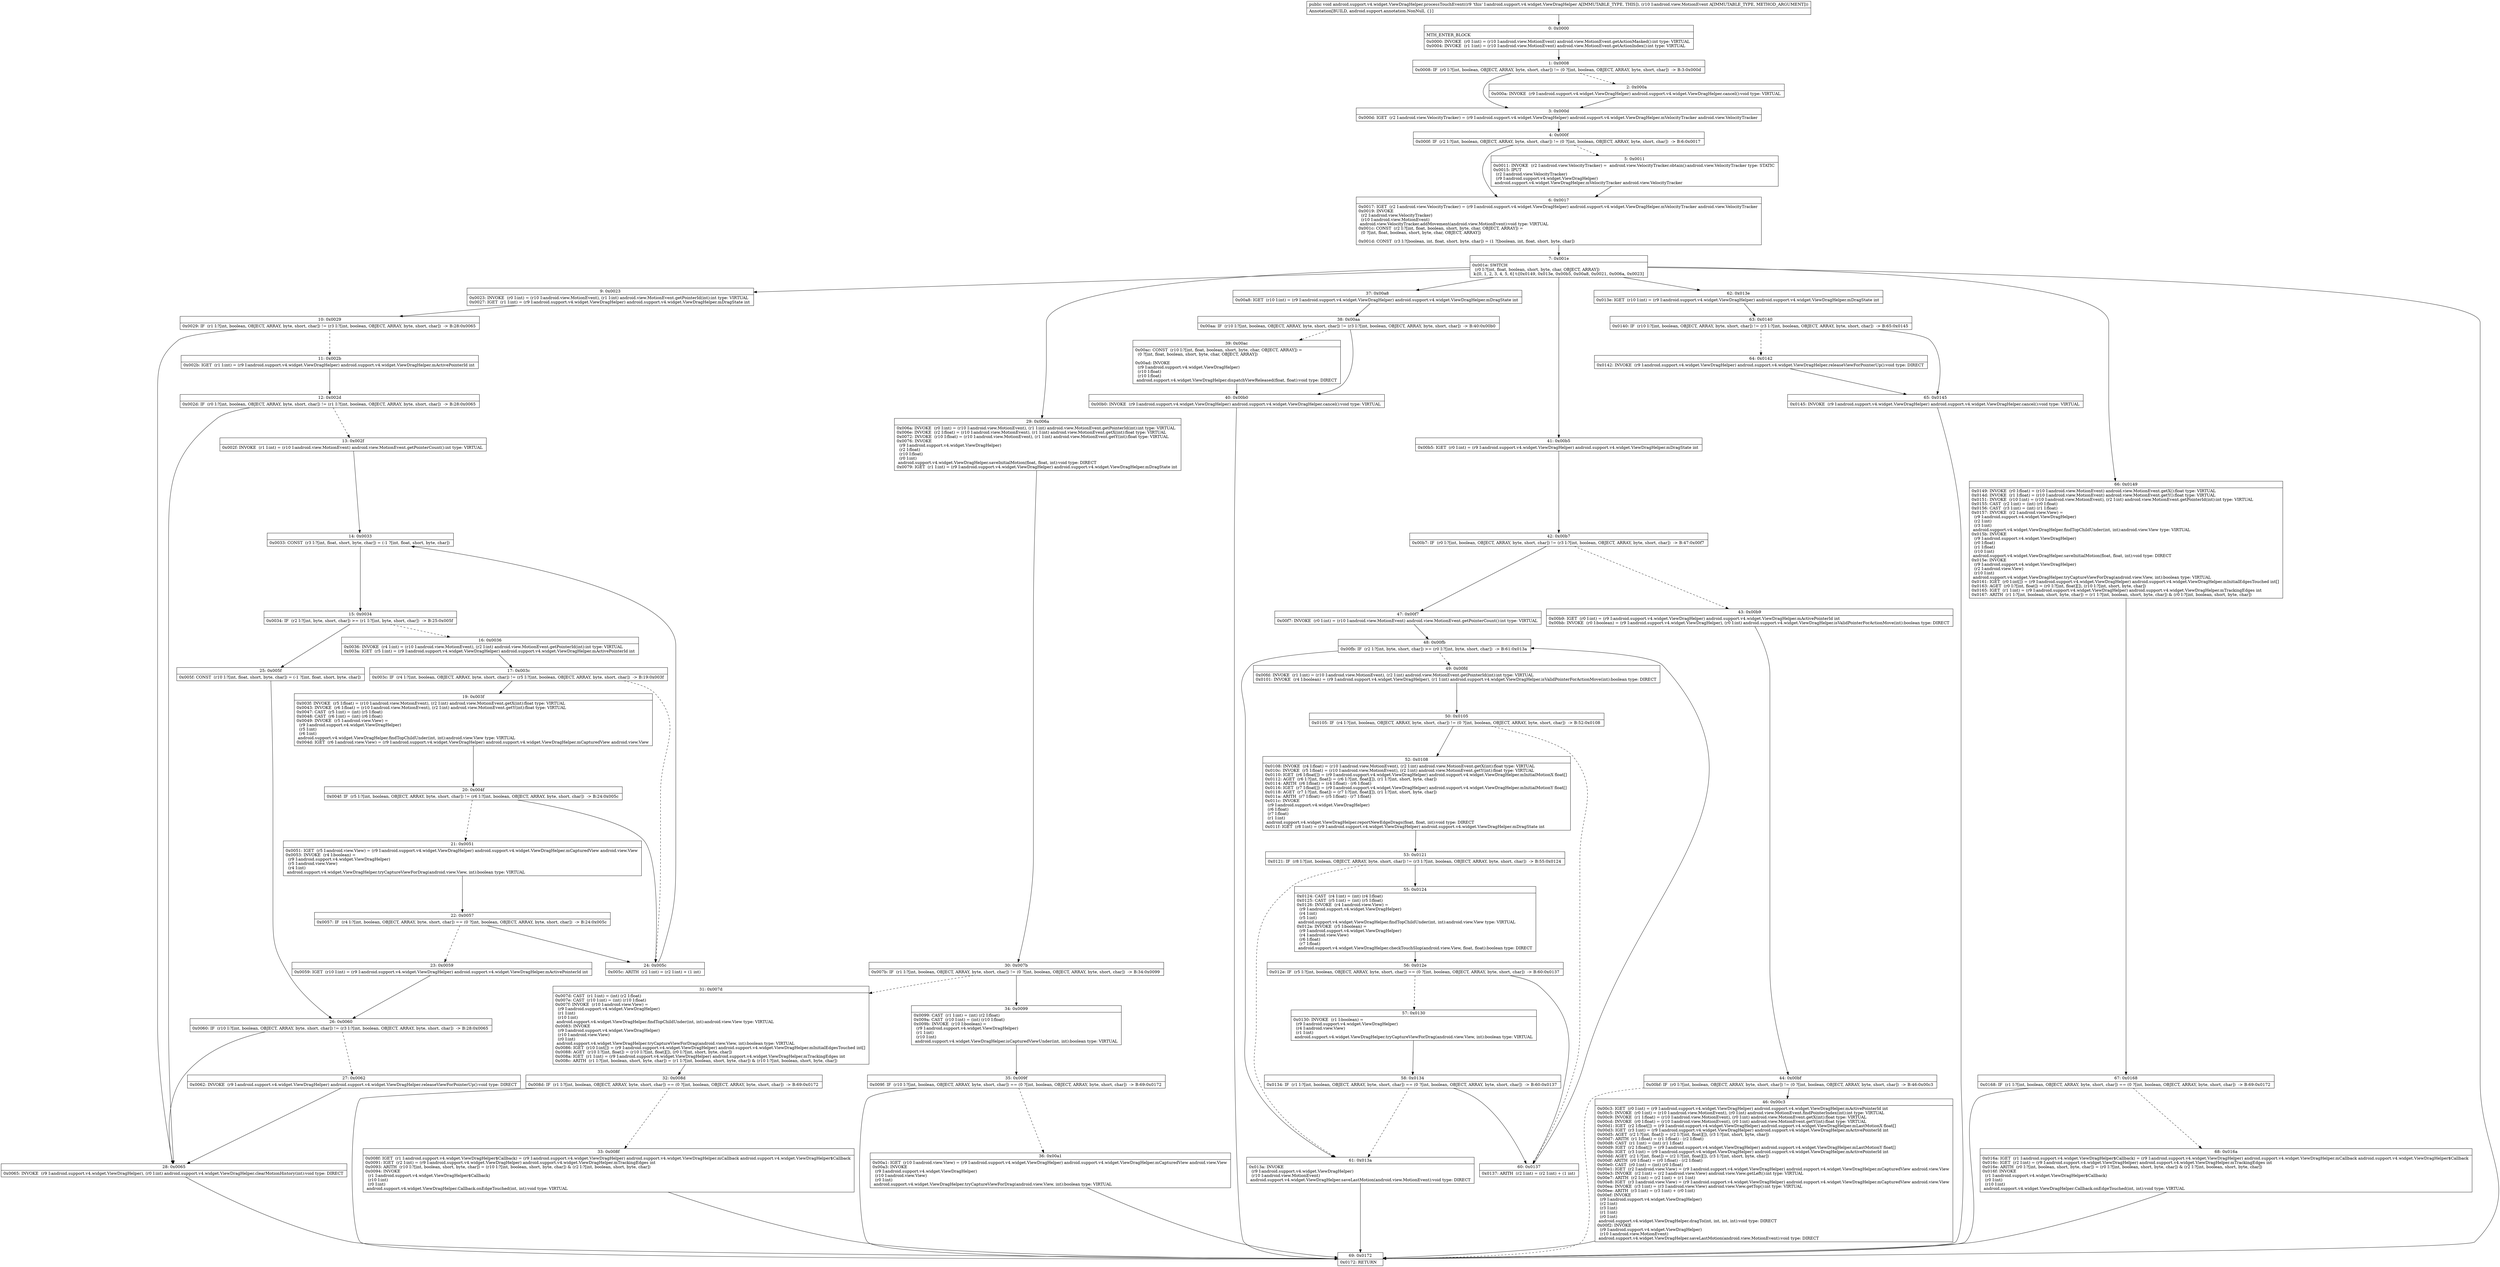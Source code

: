 digraph "CFG forandroid.support.v4.widget.ViewDragHelper.processTouchEvent(Landroid\/view\/MotionEvent;)V" {
Node_0 [shape=record,label="{0\:\ 0x0000|MTH_ENTER_BLOCK\l|0x0000: INVOKE  (r0 I:int) = (r10 I:android.view.MotionEvent) android.view.MotionEvent.getActionMasked():int type: VIRTUAL \l0x0004: INVOKE  (r1 I:int) = (r10 I:android.view.MotionEvent) android.view.MotionEvent.getActionIndex():int type: VIRTUAL \l}"];
Node_1 [shape=record,label="{1\:\ 0x0008|0x0008: IF  (r0 I:?[int, boolean, OBJECT, ARRAY, byte, short, char]) != (0 ?[int, boolean, OBJECT, ARRAY, byte, short, char])  \-\> B:3:0x000d \l}"];
Node_2 [shape=record,label="{2\:\ 0x000a|0x000a: INVOKE  (r9 I:android.support.v4.widget.ViewDragHelper) android.support.v4.widget.ViewDragHelper.cancel():void type: VIRTUAL \l}"];
Node_3 [shape=record,label="{3\:\ 0x000d|0x000d: IGET  (r2 I:android.view.VelocityTracker) = (r9 I:android.support.v4.widget.ViewDragHelper) android.support.v4.widget.ViewDragHelper.mVelocityTracker android.view.VelocityTracker \l}"];
Node_4 [shape=record,label="{4\:\ 0x000f|0x000f: IF  (r2 I:?[int, boolean, OBJECT, ARRAY, byte, short, char]) != (0 ?[int, boolean, OBJECT, ARRAY, byte, short, char])  \-\> B:6:0x0017 \l}"];
Node_5 [shape=record,label="{5\:\ 0x0011|0x0011: INVOKE  (r2 I:android.view.VelocityTracker) =  android.view.VelocityTracker.obtain():android.view.VelocityTracker type: STATIC \l0x0015: IPUT  \l  (r2 I:android.view.VelocityTracker)\l  (r9 I:android.support.v4.widget.ViewDragHelper)\l android.support.v4.widget.ViewDragHelper.mVelocityTracker android.view.VelocityTracker \l}"];
Node_6 [shape=record,label="{6\:\ 0x0017|0x0017: IGET  (r2 I:android.view.VelocityTracker) = (r9 I:android.support.v4.widget.ViewDragHelper) android.support.v4.widget.ViewDragHelper.mVelocityTracker android.view.VelocityTracker \l0x0019: INVOKE  \l  (r2 I:android.view.VelocityTracker)\l  (r10 I:android.view.MotionEvent)\l android.view.VelocityTracker.addMovement(android.view.MotionEvent):void type: VIRTUAL \l0x001c: CONST  (r2 I:?[int, float, boolean, short, byte, char, OBJECT, ARRAY]) = \l  (0 ?[int, float, boolean, short, byte, char, OBJECT, ARRAY])\l \l0x001d: CONST  (r3 I:?[boolean, int, float, short, byte, char]) = (1 ?[boolean, int, float, short, byte, char]) \l}"];
Node_7 [shape=record,label="{7\:\ 0x001e|0x001e: SWITCH  \l  (r0 I:?[int, float, boolean, short, byte, char, OBJECT, ARRAY])\l k:[0, 1, 2, 3, 4, 5, 6] t:[0x0149, 0x013e, 0x00b5, 0x00a8, 0x0021, 0x006a, 0x0023] \l}"];
Node_9 [shape=record,label="{9\:\ 0x0023|0x0023: INVOKE  (r0 I:int) = (r10 I:android.view.MotionEvent), (r1 I:int) android.view.MotionEvent.getPointerId(int):int type: VIRTUAL \l0x0027: IGET  (r1 I:int) = (r9 I:android.support.v4.widget.ViewDragHelper) android.support.v4.widget.ViewDragHelper.mDragState int \l}"];
Node_10 [shape=record,label="{10\:\ 0x0029|0x0029: IF  (r1 I:?[int, boolean, OBJECT, ARRAY, byte, short, char]) != (r3 I:?[int, boolean, OBJECT, ARRAY, byte, short, char])  \-\> B:28:0x0065 \l}"];
Node_11 [shape=record,label="{11\:\ 0x002b|0x002b: IGET  (r1 I:int) = (r9 I:android.support.v4.widget.ViewDragHelper) android.support.v4.widget.ViewDragHelper.mActivePointerId int \l}"];
Node_12 [shape=record,label="{12\:\ 0x002d|0x002d: IF  (r0 I:?[int, boolean, OBJECT, ARRAY, byte, short, char]) != (r1 I:?[int, boolean, OBJECT, ARRAY, byte, short, char])  \-\> B:28:0x0065 \l}"];
Node_13 [shape=record,label="{13\:\ 0x002f|0x002f: INVOKE  (r1 I:int) = (r10 I:android.view.MotionEvent) android.view.MotionEvent.getPointerCount():int type: VIRTUAL \l}"];
Node_14 [shape=record,label="{14\:\ 0x0033|0x0033: CONST  (r3 I:?[int, float, short, byte, char]) = (\-1 ?[int, float, short, byte, char]) \l}"];
Node_15 [shape=record,label="{15\:\ 0x0034|0x0034: IF  (r2 I:?[int, byte, short, char]) \>= (r1 I:?[int, byte, short, char])  \-\> B:25:0x005f \l}"];
Node_16 [shape=record,label="{16\:\ 0x0036|0x0036: INVOKE  (r4 I:int) = (r10 I:android.view.MotionEvent), (r2 I:int) android.view.MotionEvent.getPointerId(int):int type: VIRTUAL \l0x003a: IGET  (r5 I:int) = (r9 I:android.support.v4.widget.ViewDragHelper) android.support.v4.widget.ViewDragHelper.mActivePointerId int \l}"];
Node_17 [shape=record,label="{17\:\ 0x003c|0x003c: IF  (r4 I:?[int, boolean, OBJECT, ARRAY, byte, short, char]) != (r5 I:?[int, boolean, OBJECT, ARRAY, byte, short, char])  \-\> B:19:0x003f \l}"];
Node_19 [shape=record,label="{19\:\ 0x003f|0x003f: INVOKE  (r5 I:float) = (r10 I:android.view.MotionEvent), (r2 I:int) android.view.MotionEvent.getX(int):float type: VIRTUAL \l0x0043: INVOKE  (r6 I:float) = (r10 I:android.view.MotionEvent), (r2 I:int) android.view.MotionEvent.getY(int):float type: VIRTUAL \l0x0047: CAST  (r5 I:int) = (int) (r5 I:float) \l0x0048: CAST  (r6 I:int) = (int) (r6 I:float) \l0x0049: INVOKE  (r5 I:android.view.View) = \l  (r9 I:android.support.v4.widget.ViewDragHelper)\l  (r5 I:int)\l  (r6 I:int)\l android.support.v4.widget.ViewDragHelper.findTopChildUnder(int, int):android.view.View type: VIRTUAL \l0x004d: IGET  (r6 I:android.view.View) = (r9 I:android.support.v4.widget.ViewDragHelper) android.support.v4.widget.ViewDragHelper.mCapturedView android.view.View \l}"];
Node_20 [shape=record,label="{20\:\ 0x004f|0x004f: IF  (r5 I:?[int, boolean, OBJECT, ARRAY, byte, short, char]) != (r6 I:?[int, boolean, OBJECT, ARRAY, byte, short, char])  \-\> B:24:0x005c \l}"];
Node_21 [shape=record,label="{21\:\ 0x0051|0x0051: IGET  (r5 I:android.view.View) = (r9 I:android.support.v4.widget.ViewDragHelper) android.support.v4.widget.ViewDragHelper.mCapturedView android.view.View \l0x0053: INVOKE  (r4 I:boolean) = \l  (r9 I:android.support.v4.widget.ViewDragHelper)\l  (r5 I:android.view.View)\l  (r4 I:int)\l android.support.v4.widget.ViewDragHelper.tryCaptureViewForDrag(android.view.View, int):boolean type: VIRTUAL \l}"];
Node_22 [shape=record,label="{22\:\ 0x0057|0x0057: IF  (r4 I:?[int, boolean, OBJECT, ARRAY, byte, short, char]) == (0 ?[int, boolean, OBJECT, ARRAY, byte, short, char])  \-\> B:24:0x005c \l}"];
Node_23 [shape=record,label="{23\:\ 0x0059|0x0059: IGET  (r10 I:int) = (r9 I:android.support.v4.widget.ViewDragHelper) android.support.v4.widget.ViewDragHelper.mActivePointerId int \l}"];
Node_24 [shape=record,label="{24\:\ 0x005c|0x005c: ARITH  (r2 I:int) = (r2 I:int) + (1 int) \l}"];
Node_25 [shape=record,label="{25\:\ 0x005f|0x005f: CONST  (r10 I:?[int, float, short, byte, char]) = (\-1 ?[int, float, short, byte, char]) \l}"];
Node_26 [shape=record,label="{26\:\ 0x0060|0x0060: IF  (r10 I:?[int, boolean, OBJECT, ARRAY, byte, short, char]) != (r3 I:?[int, boolean, OBJECT, ARRAY, byte, short, char])  \-\> B:28:0x0065 \l}"];
Node_27 [shape=record,label="{27\:\ 0x0062|0x0062: INVOKE  (r9 I:android.support.v4.widget.ViewDragHelper) android.support.v4.widget.ViewDragHelper.releaseViewForPointerUp():void type: DIRECT \l}"];
Node_28 [shape=record,label="{28\:\ 0x0065|0x0065: INVOKE  (r9 I:android.support.v4.widget.ViewDragHelper), (r0 I:int) android.support.v4.widget.ViewDragHelper.clearMotionHistory(int):void type: DIRECT \l}"];
Node_29 [shape=record,label="{29\:\ 0x006a|0x006a: INVOKE  (r0 I:int) = (r10 I:android.view.MotionEvent), (r1 I:int) android.view.MotionEvent.getPointerId(int):int type: VIRTUAL \l0x006e: INVOKE  (r2 I:float) = (r10 I:android.view.MotionEvent), (r1 I:int) android.view.MotionEvent.getX(int):float type: VIRTUAL \l0x0072: INVOKE  (r10 I:float) = (r10 I:android.view.MotionEvent), (r1 I:int) android.view.MotionEvent.getY(int):float type: VIRTUAL \l0x0076: INVOKE  \l  (r9 I:android.support.v4.widget.ViewDragHelper)\l  (r2 I:float)\l  (r10 I:float)\l  (r0 I:int)\l android.support.v4.widget.ViewDragHelper.saveInitialMotion(float, float, int):void type: DIRECT \l0x0079: IGET  (r1 I:int) = (r9 I:android.support.v4.widget.ViewDragHelper) android.support.v4.widget.ViewDragHelper.mDragState int \l}"];
Node_30 [shape=record,label="{30\:\ 0x007b|0x007b: IF  (r1 I:?[int, boolean, OBJECT, ARRAY, byte, short, char]) != (0 ?[int, boolean, OBJECT, ARRAY, byte, short, char])  \-\> B:34:0x0099 \l}"];
Node_31 [shape=record,label="{31\:\ 0x007d|0x007d: CAST  (r1 I:int) = (int) (r2 I:float) \l0x007e: CAST  (r10 I:int) = (int) (r10 I:float) \l0x007f: INVOKE  (r10 I:android.view.View) = \l  (r9 I:android.support.v4.widget.ViewDragHelper)\l  (r1 I:int)\l  (r10 I:int)\l android.support.v4.widget.ViewDragHelper.findTopChildUnder(int, int):android.view.View type: VIRTUAL \l0x0083: INVOKE  \l  (r9 I:android.support.v4.widget.ViewDragHelper)\l  (r10 I:android.view.View)\l  (r0 I:int)\l android.support.v4.widget.ViewDragHelper.tryCaptureViewForDrag(android.view.View, int):boolean type: VIRTUAL \l0x0086: IGET  (r10 I:int[]) = (r9 I:android.support.v4.widget.ViewDragHelper) android.support.v4.widget.ViewDragHelper.mInitialEdgesTouched int[] \l0x0088: AGET  (r10 I:?[int, float]) = (r10 I:?[int, float][]), (r0 I:?[int, short, byte, char]) \l0x008a: IGET  (r1 I:int) = (r9 I:android.support.v4.widget.ViewDragHelper) android.support.v4.widget.ViewDragHelper.mTrackingEdges int \l0x008c: ARITH  (r1 I:?[int, boolean, short, byte, char]) = (r1 I:?[int, boolean, short, byte, char]) & (r10 I:?[int, boolean, short, byte, char]) \l}"];
Node_32 [shape=record,label="{32\:\ 0x008d|0x008d: IF  (r1 I:?[int, boolean, OBJECT, ARRAY, byte, short, char]) == (0 ?[int, boolean, OBJECT, ARRAY, byte, short, char])  \-\> B:69:0x0172 \l}"];
Node_33 [shape=record,label="{33\:\ 0x008f|0x008f: IGET  (r1 I:android.support.v4.widget.ViewDragHelper$Callback) = (r9 I:android.support.v4.widget.ViewDragHelper) android.support.v4.widget.ViewDragHelper.mCallback android.support.v4.widget.ViewDragHelper$Callback \l0x0091: IGET  (r2 I:int) = (r9 I:android.support.v4.widget.ViewDragHelper) android.support.v4.widget.ViewDragHelper.mTrackingEdges int \l0x0093: ARITH  (r10 I:?[int, boolean, short, byte, char]) = (r10 I:?[int, boolean, short, byte, char]) & (r2 I:?[int, boolean, short, byte, char]) \l0x0094: INVOKE  \l  (r1 I:android.support.v4.widget.ViewDragHelper$Callback)\l  (r10 I:int)\l  (r0 I:int)\l android.support.v4.widget.ViewDragHelper.Callback.onEdgeTouched(int, int):void type: VIRTUAL \l}"];
Node_34 [shape=record,label="{34\:\ 0x0099|0x0099: CAST  (r1 I:int) = (int) (r2 I:float) \l0x009a: CAST  (r10 I:int) = (int) (r10 I:float) \l0x009b: INVOKE  (r10 I:boolean) = \l  (r9 I:android.support.v4.widget.ViewDragHelper)\l  (r1 I:int)\l  (r10 I:int)\l android.support.v4.widget.ViewDragHelper.isCapturedViewUnder(int, int):boolean type: VIRTUAL \l}"];
Node_35 [shape=record,label="{35\:\ 0x009f|0x009f: IF  (r10 I:?[int, boolean, OBJECT, ARRAY, byte, short, char]) == (0 ?[int, boolean, OBJECT, ARRAY, byte, short, char])  \-\> B:69:0x0172 \l}"];
Node_36 [shape=record,label="{36\:\ 0x00a1|0x00a1: IGET  (r10 I:android.view.View) = (r9 I:android.support.v4.widget.ViewDragHelper) android.support.v4.widget.ViewDragHelper.mCapturedView android.view.View \l0x00a3: INVOKE  \l  (r9 I:android.support.v4.widget.ViewDragHelper)\l  (r10 I:android.view.View)\l  (r0 I:int)\l android.support.v4.widget.ViewDragHelper.tryCaptureViewForDrag(android.view.View, int):boolean type: VIRTUAL \l}"];
Node_37 [shape=record,label="{37\:\ 0x00a8|0x00a8: IGET  (r10 I:int) = (r9 I:android.support.v4.widget.ViewDragHelper) android.support.v4.widget.ViewDragHelper.mDragState int \l}"];
Node_38 [shape=record,label="{38\:\ 0x00aa|0x00aa: IF  (r10 I:?[int, boolean, OBJECT, ARRAY, byte, short, char]) != (r3 I:?[int, boolean, OBJECT, ARRAY, byte, short, char])  \-\> B:40:0x00b0 \l}"];
Node_39 [shape=record,label="{39\:\ 0x00ac|0x00ac: CONST  (r10 I:?[int, float, boolean, short, byte, char, OBJECT, ARRAY]) = \l  (0 ?[int, float, boolean, short, byte, char, OBJECT, ARRAY])\l \l0x00ad: INVOKE  \l  (r9 I:android.support.v4.widget.ViewDragHelper)\l  (r10 I:float)\l  (r10 I:float)\l android.support.v4.widget.ViewDragHelper.dispatchViewReleased(float, float):void type: DIRECT \l}"];
Node_40 [shape=record,label="{40\:\ 0x00b0|0x00b0: INVOKE  (r9 I:android.support.v4.widget.ViewDragHelper) android.support.v4.widget.ViewDragHelper.cancel():void type: VIRTUAL \l}"];
Node_41 [shape=record,label="{41\:\ 0x00b5|0x00b5: IGET  (r0 I:int) = (r9 I:android.support.v4.widget.ViewDragHelper) android.support.v4.widget.ViewDragHelper.mDragState int \l}"];
Node_42 [shape=record,label="{42\:\ 0x00b7|0x00b7: IF  (r0 I:?[int, boolean, OBJECT, ARRAY, byte, short, char]) != (r3 I:?[int, boolean, OBJECT, ARRAY, byte, short, char])  \-\> B:47:0x00f7 \l}"];
Node_43 [shape=record,label="{43\:\ 0x00b9|0x00b9: IGET  (r0 I:int) = (r9 I:android.support.v4.widget.ViewDragHelper) android.support.v4.widget.ViewDragHelper.mActivePointerId int \l0x00bb: INVOKE  (r0 I:boolean) = (r9 I:android.support.v4.widget.ViewDragHelper), (r0 I:int) android.support.v4.widget.ViewDragHelper.isValidPointerForActionMove(int):boolean type: DIRECT \l}"];
Node_44 [shape=record,label="{44\:\ 0x00bf|0x00bf: IF  (r0 I:?[int, boolean, OBJECT, ARRAY, byte, short, char]) != (0 ?[int, boolean, OBJECT, ARRAY, byte, short, char])  \-\> B:46:0x00c3 \l}"];
Node_46 [shape=record,label="{46\:\ 0x00c3|0x00c3: IGET  (r0 I:int) = (r9 I:android.support.v4.widget.ViewDragHelper) android.support.v4.widget.ViewDragHelper.mActivePointerId int \l0x00c5: INVOKE  (r0 I:int) = (r10 I:android.view.MotionEvent), (r0 I:int) android.view.MotionEvent.findPointerIndex(int):int type: VIRTUAL \l0x00c9: INVOKE  (r1 I:float) = (r10 I:android.view.MotionEvent), (r0 I:int) android.view.MotionEvent.getX(int):float type: VIRTUAL \l0x00cd: INVOKE  (r0 I:float) = (r10 I:android.view.MotionEvent), (r0 I:int) android.view.MotionEvent.getY(int):float type: VIRTUAL \l0x00d1: IGET  (r2 I:float[]) = (r9 I:android.support.v4.widget.ViewDragHelper) android.support.v4.widget.ViewDragHelper.mLastMotionX float[] \l0x00d3: IGET  (r3 I:int) = (r9 I:android.support.v4.widget.ViewDragHelper) android.support.v4.widget.ViewDragHelper.mActivePointerId int \l0x00d5: AGET  (r2 I:?[int, float]) = (r2 I:?[int, float][]), (r3 I:?[int, short, byte, char]) \l0x00d7: ARITH  (r1 I:float) = (r1 I:float) \- (r2 I:float) \l0x00d8: CAST  (r1 I:int) = (int) (r1 I:float) \l0x00d9: IGET  (r2 I:float[]) = (r9 I:android.support.v4.widget.ViewDragHelper) android.support.v4.widget.ViewDragHelper.mLastMotionY float[] \l0x00db: IGET  (r3 I:int) = (r9 I:android.support.v4.widget.ViewDragHelper) android.support.v4.widget.ViewDragHelper.mActivePointerId int \l0x00dd: AGET  (r2 I:?[int, float]) = (r2 I:?[int, float][]), (r3 I:?[int, short, byte, char]) \l0x00df: ARITH  (r0 I:float) = (r0 I:float) \- (r2 I:float) \l0x00e0: CAST  (r0 I:int) = (int) (r0 I:float) \l0x00e1: IGET  (r2 I:android.view.View) = (r9 I:android.support.v4.widget.ViewDragHelper) android.support.v4.widget.ViewDragHelper.mCapturedView android.view.View \l0x00e3: INVOKE  (r2 I:int) = (r2 I:android.view.View) android.view.View.getLeft():int type: VIRTUAL \l0x00e7: ARITH  (r2 I:int) = (r2 I:int) + (r1 I:int) \l0x00e8: IGET  (r3 I:android.view.View) = (r9 I:android.support.v4.widget.ViewDragHelper) android.support.v4.widget.ViewDragHelper.mCapturedView android.view.View \l0x00ea: INVOKE  (r3 I:int) = (r3 I:android.view.View) android.view.View.getTop():int type: VIRTUAL \l0x00ee: ARITH  (r3 I:int) = (r3 I:int) + (r0 I:int) \l0x00ef: INVOKE  \l  (r9 I:android.support.v4.widget.ViewDragHelper)\l  (r2 I:int)\l  (r3 I:int)\l  (r1 I:int)\l  (r0 I:int)\l android.support.v4.widget.ViewDragHelper.dragTo(int, int, int, int):void type: DIRECT \l0x00f2: INVOKE  \l  (r9 I:android.support.v4.widget.ViewDragHelper)\l  (r10 I:android.view.MotionEvent)\l android.support.v4.widget.ViewDragHelper.saveLastMotion(android.view.MotionEvent):void type: DIRECT \l}"];
Node_47 [shape=record,label="{47\:\ 0x00f7|0x00f7: INVOKE  (r0 I:int) = (r10 I:android.view.MotionEvent) android.view.MotionEvent.getPointerCount():int type: VIRTUAL \l}"];
Node_48 [shape=record,label="{48\:\ 0x00fb|0x00fb: IF  (r2 I:?[int, byte, short, char]) \>= (r0 I:?[int, byte, short, char])  \-\> B:61:0x013a \l}"];
Node_49 [shape=record,label="{49\:\ 0x00fd|0x00fd: INVOKE  (r1 I:int) = (r10 I:android.view.MotionEvent), (r2 I:int) android.view.MotionEvent.getPointerId(int):int type: VIRTUAL \l0x0101: INVOKE  (r4 I:boolean) = (r9 I:android.support.v4.widget.ViewDragHelper), (r1 I:int) android.support.v4.widget.ViewDragHelper.isValidPointerForActionMove(int):boolean type: DIRECT \l}"];
Node_50 [shape=record,label="{50\:\ 0x0105|0x0105: IF  (r4 I:?[int, boolean, OBJECT, ARRAY, byte, short, char]) != (0 ?[int, boolean, OBJECT, ARRAY, byte, short, char])  \-\> B:52:0x0108 \l}"];
Node_52 [shape=record,label="{52\:\ 0x0108|0x0108: INVOKE  (r4 I:float) = (r10 I:android.view.MotionEvent), (r2 I:int) android.view.MotionEvent.getX(int):float type: VIRTUAL \l0x010c: INVOKE  (r5 I:float) = (r10 I:android.view.MotionEvent), (r2 I:int) android.view.MotionEvent.getY(int):float type: VIRTUAL \l0x0110: IGET  (r6 I:float[]) = (r9 I:android.support.v4.widget.ViewDragHelper) android.support.v4.widget.ViewDragHelper.mInitialMotionX float[] \l0x0112: AGET  (r6 I:?[int, float]) = (r6 I:?[int, float][]), (r1 I:?[int, short, byte, char]) \l0x0114: ARITH  (r6 I:float) = (r4 I:float) \- (r6 I:float) \l0x0116: IGET  (r7 I:float[]) = (r9 I:android.support.v4.widget.ViewDragHelper) android.support.v4.widget.ViewDragHelper.mInitialMotionY float[] \l0x0118: AGET  (r7 I:?[int, float]) = (r7 I:?[int, float][]), (r1 I:?[int, short, byte, char]) \l0x011a: ARITH  (r7 I:float) = (r5 I:float) \- (r7 I:float) \l0x011c: INVOKE  \l  (r9 I:android.support.v4.widget.ViewDragHelper)\l  (r6 I:float)\l  (r7 I:float)\l  (r1 I:int)\l android.support.v4.widget.ViewDragHelper.reportNewEdgeDrags(float, float, int):void type: DIRECT \l0x011f: IGET  (r8 I:int) = (r9 I:android.support.v4.widget.ViewDragHelper) android.support.v4.widget.ViewDragHelper.mDragState int \l}"];
Node_53 [shape=record,label="{53\:\ 0x0121|0x0121: IF  (r8 I:?[int, boolean, OBJECT, ARRAY, byte, short, char]) != (r3 I:?[int, boolean, OBJECT, ARRAY, byte, short, char])  \-\> B:55:0x0124 \l}"];
Node_55 [shape=record,label="{55\:\ 0x0124|0x0124: CAST  (r4 I:int) = (int) (r4 I:float) \l0x0125: CAST  (r5 I:int) = (int) (r5 I:float) \l0x0126: INVOKE  (r4 I:android.view.View) = \l  (r9 I:android.support.v4.widget.ViewDragHelper)\l  (r4 I:int)\l  (r5 I:int)\l android.support.v4.widget.ViewDragHelper.findTopChildUnder(int, int):android.view.View type: VIRTUAL \l0x012a: INVOKE  (r5 I:boolean) = \l  (r9 I:android.support.v4.widget.ViewDragHelper)\l  (r4 I:android.view.View)\l  (r6 I:float)\l  (r7 I:float)\l android.support.v4.widget.ViewDragHelper.checkTouchSlop(android.view.View, float, float):boolean type: DIRECT \l}"];
Node_56 [shape=record,label="{56\:\ 0x012e|0x012e: IF  (r5 I:?[int, boolean, OBJECT, ARRAY, byte, short, char]) == (0 ?[int, boolean, OBJECT, ARRAY, byte, short, char])  \-\> B:60:0x0137 \l}"];
Node_57 [shape=record,label="{57\:\ 0x0130|0x0130: INVOKE  (r1 I:boolean) = \l  (r9 I:android.support.v4.widget.ViewDragHelper)\l  (r4 I:android.view.View)\l  (r1 I:int)\l android.support.v4.widget.ViewDragHelper.tryCaptureViewForDrag(android.view.View, int):boolean type: VIRTUAL \l}"];
Node_58 [shape=record,label="{58\:\ 0x0134|0x0134: IF  (r1 I:?[int, boolean, OBJECT, ARRAY, byte, short, char]) == (0 ?[int, boolean, OBJECT, ARRAY, byte, short, char])  \-\> B:60:0x0137 \l}"];
Node_60 [shape=record,label="{60\:\ 0x0137|0x0137: ARITH  (r2 I:int) = (r2 I:int) + (1 int) \l}"];
Node_61 [shape=record,label="{61\:\ 0x013a|0x013a: INVOKE  \l  (r9 I:android.support.v4.widget.ViewDragHelper)\l  (r10 I:android.view.MotionEvent)\l android.support.v4.widget.ViewDragHelper.saveLastMotion(android.view.MotionEvent):void type: DIRECT \l}"];
Node_62 [shape=record,label="{62\:\ 0x013e|0x013e: IGET  (r10 I:int) = (r9 I:android.support.v4.widget.ViewDragHelper) android.support.v4.widget.ViewDragHelper.mDragState int \l}"];
Node_63 [shape=record,label="{63\:\ 0x0140|0x0140: IF  (r10 I:?[int, boolean, OBJECT, ARRAY, byte, short, char]) != (r3 I:?[int, boolean, OBJECT, ARRAY, byte, short, char])  \-\> B:65:0x0145 \l}"];
Node_64 [shape=record,label="{64\:\ 0x0142|0x0142: INVOKE  (r9 I:android.support.v4.widget.ViewDragHelper) android.support.v4.widget.ViewDragHelper.releaseViewForPointerUp():void type: DIRECT \l}"];
Node_65 [shape=record,label="{65\:\ 0x0145|0x0145: INVOKE  (r9 I:android.support.v4.widget.ViewDragHelper) android.support.v4.widget.ViewDragHelper.cancel():void type: VIRTUAL \l}"];
Node_66 [shape=record,label="{66\:\ 0x0149|0x0149: INVOKE  (r0 I:float) = (r10 I:android.view.MotionEvent) android.view.MotionEvent.getX():float type: VIRTUAL \l0x014d: INVOKE  (r1 I:float) = (r10 I:android.view.MotionEvent) android.view.MotionEvent.getY():float type: VIRTUAL \l0x0151: INVOKE  (r10 I:int) = (r10 I:android.view.MotionEvent), (r2 I:int) android.view.MotionEvent.getPointerId(int):int type: VIRTUAL \l0x0155: CAST  (r2 I:int) = (int) (r0 I:float) \l0x0156: CAST  (r3 I:int) = (int) (r1 I:float) \l0x0157: INVOKE  (r2 I:android.view.View) = \l  (r9 I:android.support.v4.widget.ViewDragHelper)\l  (r2 I:int)\l  (r3 I:int)\l android.support.v4.widget.ViewDragHelper.findTopChildUnder(int, int):android.view.View type: VIRTUAL \l0x015b: INVOKE  \l  (r9 I:android.support.v4.widget.ViewDragHelper)\l  (r0 I:float)\l  (r1 I:float)\l  (r10 I:int)\l android.support.v4.widget.ViewDragHelper.saveInitialMotion(float, float, int):void type: DIRECT \l0x015e: INVOKE  \l  (r9 I:android.support.v4.widget.ViewDragHelper)\l  (r2 I:android.view.View)\l  (r10 I:int)\l android.support.v4.widget.ViewDragHelper.tryCaptureViewForDrag(android.view.View, int):boolean type: VIRTUAL \l0x0161: IGET  (r0 I:int[]) = (r9 I:android.support.v4.widget.ViewDragHelper) android.support.v4.widget.ViewDragHelper.mInitialEdgesTouched int[] \l0x0163: AGET  (r0 I:?[int, float]) = (r0 I:?[int, float][]), (r10 I:?[int, short, byte, char]) \l0x0165: IGET  (r1 I:int) = (r9 I:android.support.v4.widget.ViewDragHelper) android.support.v4.widget.ViewDragHelper.mTrackingEdges int \l0x0167: ARITH  (r1 I:?[int, boolean, short, byte, char]) = (r1 I:?[int, boolean, short, byte, char]) & (r0 I:?[int, boolean, short, byte, char]) \l}"];
Node_67 [shape=record,label="{67\:\ 0x0168|0x0168: IF  (r1 I:?[int, boolean, OBJECT, ARRAY, byte, short, char]) == (0 ?[int, boolean, OBJECT, ARRAY, byte, short, char])  \-\> B:69:0x0172 \l}"];
Node_68 [shape=record,label="{68\:\ 0x016a|0x016a: IGET  (r1 I:android.support.v4.widget.ViewDragHelper$Callback) = (r9 I:android.support.v4.widget.ViewDragHelper) android.support.v4.widget.ViewDragHelper.mCallback android.support.v4.widget.ViewDragHelper$Callback \l0x016c: IGET  (r2 I:int) = (r9 I:android.support.v4.widget.ViewDragHelper) android.support.v4.widget.ViewDragHelper.mTrackingEdges int \l0x016e: ARITH  (r0 I:?[int, boolean, short, byte, char]) = (r0 I:?[int, boolean, short, byte, char]) & (r2 I:?[int, boolean, short, byte, char]) \l0x016f: INVOKE  \l  (r1 I:android.support.v4.widget.ViewDragHelper$Callback)\l  (r0 I:int)\l  (r10 I:int)\l android.support.v4.widget.ViewDragHelper.Callback.onEdgeTouched(int, int):void type: VIRTUAL \l}"];
Node_69 [shape=record,label="{69\:\ 0x0172|0x0172: RETURN   \l}"];
MethodNode[shape=record,label="{public void android.support.v4.widget.ViewDragHelper.processTouchEvent((r9 'this' I:android.support.v4.widget.ViewDragHelper A[IMMUTABLE_TYPE, THIS]), (r10 I:android.view.MotionEvent A[IMMUTABLE_TYPE, METHOD_ARGUMENT]))  | Annotation[BUILD, android.support.annotation.NonNull, \{\}]\l}"];
MethodNode -> Node_0;
Node_0 -> Node_1;
Node_1 -> Node_2[style=dashed];
Node_1 -> Node_3;
Node_2 -> Node_3;
Node_3 -> Node_4;
Node_4 -> Node_5[style=dashed];
Node_4 -> Node_6;
Node_5 -> Node_6;
Node_6 -> Node_7;
Node_7 -> Node_9;
Node_7 -> Node_29;
Node_7 -> Node_37;
Node_7 -> Node_41;
Node_7 -> Node_62;
Node_7 -> Node_66;
Node_7 -> Node_69;
Node_9 -> Node_10;
Node_10 -> Node_11[style=dashed];
Node_10 -> Node_28;
Node_11 -> Node_12;
Node_12 -> Node_13[style=dashed];
Node_12 -> Node_28;
Node_13 -> Node_14;
Node_14 -> Node_15;
Node_15 -> Node_16[style=dashed];
Node_15 -> Node_25;
Node_16 -> Node_17;
Node_17 -> Node_19;
Node_17 -> Node_24[style=dashed];
Node_19 -> Node_20;
Node_20 -> Node_21[style=dashed];
Node_20 -> Node_24;
Node_21 -> Node_22;
Node_22 -> Node_23[style=dashed];
Node_22 -> Node_24;
Node_23 -> Node_26;
Node_24 -> Node_14;
Node_25 -> Node_26;
Node_26 -> Node_27[style=dashed];
Node_26 -> Node_28;
Node_27 -> Node_28;
Node_28 -> Node_69;
Node_29 -> Node_30;
Node_30 -> Node_31[style=dashed];
Node_30 -> Node_34;
Node_31 -> Node_32;
Node_32 -> Node_33[style=dashed];
Node_32 -> Node_69;
Node_33 -> Node_69;
Node_34 -> Node_35;
Node_35 -> Node_36[style=dashed];
Node_35 -> Node_69;
Node_36 -> Node_69;
Node_37 -> Node_38;
Node_38 -> Node_39[style=dashed];
Node_38 -> Node_40;
Node_39 -> Node_40;
Node_40 -> Node_69;
Node_41 -> Node_42;
Node_42 -> Node_43[style=dashed];
Node_42 -> Node_47;
Node_43 -> Node_44;
Node_44 -> Node_46;
Node_44 -> Node_69[style=dashed];
Node_46 -> Node_69;
Node_47 -> Node_48;
Node_48 -> Node_49[style=dashed];
Node_48 -> Node_61;
Node_49 -> Node_50;
Node_50 -> Node_52;
Node_50 -> Node_60[style=dashed];
Node_52 -> Node_53;
Node_53 -> Node_55;
Node_53 -> Node_61[style=dashed];
Node_55 -> Node_56;
Node_56 -> Node_57[style=dashed];
Node_56 -> Node_60;
Node_57 -> Node_58;
Node_58 -> Node_60;
Node_58 -> Node_61[style=dashed];
Node_60 -> Node_48;
Node_61 -> Node_69;
Node_62 -> Node_63;
Node_63 -> Node_64[style=dashed];
Node_63 -> Node_65;
Node_64 -> Node_65;
Node_65 -> Node_69;
Node_66 -> Node_67;
Node_67 -> Node_68[style=dashed];
Node_67 -> Node_69;
Node_68 -> Node_69;
}

